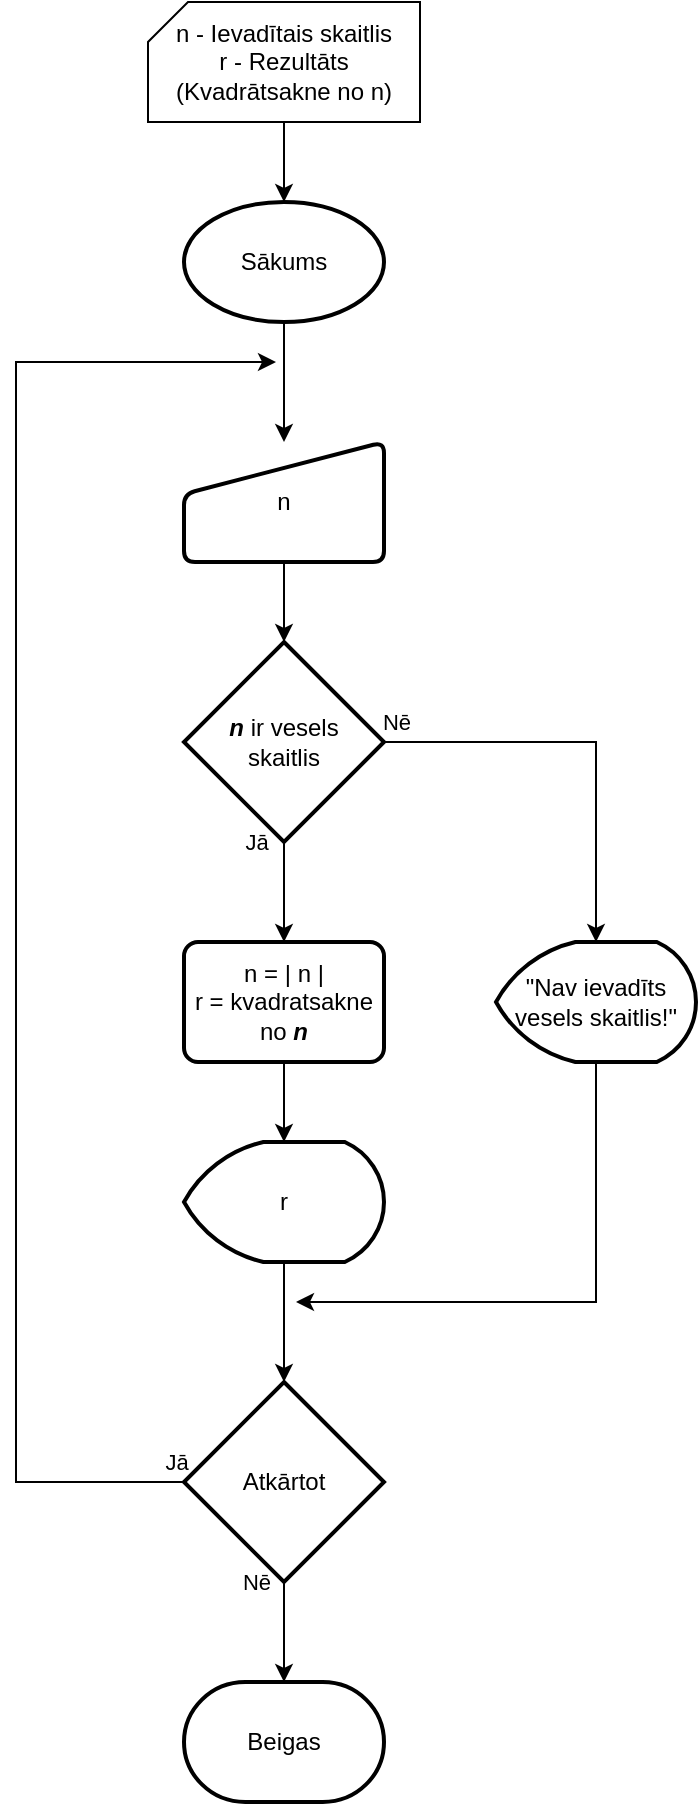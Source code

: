 <mxfile version="22.0.2" type="device">
  <diagram name="Page-1" id="EhfJbnlZHjUxDxyVnIuF">
    <mxGraphModel dx="491" dy="576" grid="1" gridSize="10" guides="1" tooltips="1" connect="1" arrows="1" fold="1" page="1" pageScale="1" pageWidth="827" pageHeight="1169" math="0" shadow="0">
      <root>
        <mxCell id="0" />
        <mxCell id="1" parent="0" />
        <mxCell id="cWrIikLr_glTUy_gl2Zj-1" value="n - Ievadītais skaitlis&lt;br&gt;r - Rezultāts (Kvadrātsakne no n)" style="verticalLabelPosition=middle;verticalAlign=middle;html=1;shape=card;whiteSpace=wrap;size=20;arcSize=12;labelPosition=center;align=center;" vertex="1" parent="1">
          <mxGeometry x="346" y="50" width="136" height="60" as="geometry" />
        </mxCell>
        <mxCell id="cWrIikLr_glTUy_gl2Zj-5" style="edgeStyle=orthogonalEdgeStyle;rounded=0;orthogonalLoop=1;jettySize=auto;html=1;entryX=0.5;entryY=0;entryDx=0;entryDy=0;" edge="1" parent="1" source="cWrIikLr_glTUy_gl2Zj-2" target="cWrIikLr_glTUy_gl2Zj-3">
          <mxGeometry relative="1" as="geometry" />
        </mxCell>
        <mxCell id="cWrIikLr_glTUy_gl2Zj-2" value="Sākums" style="strokeWidth=2;html=1;shape=mxgraph.flowchart.start_1;whiteSpace=wrap;" vertex="1" parent="1">
          <mxGeometry x="364" y="150" width="100" height="60" as="geometry" />
        </mxCell>
        <mxCell id="cWrIikLr_glTUy_gl2Zj-3" value="n" style="html=1;strokeWidth=2;shape=manualInput;whiteSpace=wrap;rounded=1;size=26;arcSize=11;" vertex="1" parent="1">
          <mxGeometry x="364" y="270" width="100" height="60" as="geometry" />
        </mxCell>
        <mxCell id="cWrIikLr_glTUy_gl2Zj-4" style="edgeStyle=orthogonalEdgeStyle;rounded=0;orthogonalLoop=1;jettySize=auto;html=1;entryX=0.5;entryY=0;entryDx=0;entryDy=0;entryPerimeter=0;" edge="1" parent="1" source="cWrIikLr_glTUy_gl2Zj-1" target="cWrIikLr_glTUy_gl2Zj-2">
          <mxGeometry relative="1" as="geometry" />
        </mxCell>
        <mxCell id="cWrIikLr_glTUy_gl2Zj-9" value="Jā" style="edgeStyle=orthogonalEdgeStyle;rounded=0;orthogonalLoop=1;jettySize=auto;html=1;entryX=0.5;entryY=0;entryDx=0;entryDy=0;" edge="1" parent="1" source="cWrIikLr_glTUy_gl2Zj-6" target="cWrIikLr_glTUy_gl2Zj-8">
          <mxGeometry x="-1" y="-14" relative="1" as="geometry">
            <mxPoint as="offset" />
          </mxGeometry>
        </mxCell>
        <mxCell id="cWrIikLr_glTUy_gl2Zj-6" value="&lt;b&gt;&lt;i&gt;n&lt;/i&gt; &lt;/b&gt;ir vesels&lt;br&gt;skaitlis" style="strokeWidth=2;html=1;shape=mxgraph.flowchart.decision;whiteSpace=wrap;" vertex="1" parent="1">
          <mxGeometry x="364" y="370" width="100" height="100" as="geometry" />
        </mxCell>
        <mxCell id="cWrIikLr_glTUy_gl2Zj-7" style="edgeStyle=orthogonalEdgeStyle;rounded=0;orthogonalLoop=1;jettySize=auto;html=1;entryX=0.5;entryY=0;entryDx=0;entryDy=0;entryPerimeter=0;" edge="1" parent="1" source="cWrIikLr_glTUy_gl2Zj-3" target="cWrIikLr_glTUy_gl2Zj-6">
          <mxGeometry relative="1" as="geometry" />
        </mxCell>
        <mxCell id="cWrIikLr_glTUy_gl2Zj-8" value="n = | n |&lt;br&gt;r = kvadratsakne no &lt;b&gt;&lt;i&gt;n&lt;/i&gt;&lt;/b&gt;" style="rounded=1;whiteSpace=wrap;html=1;absoluteArcSize=1;arcSize=14;strokeWidth=2;" vertex="1" parent="1">
          <mxGeometry x="364" y="520" width="100" height="60" as="geometry" />
        </mxCell>
        <mxCell id="cWrIikLr_glTUy_gl2Zj-10" value="r" style="strokeWidth=2;html=1;shape=mxgraph.flowchart.display;whiteSpace=wrap;" vertex="1" parent="1">
          <mxGeometry x="364" y="620" width="100" height="60" as="geometry" />
        </mxCell>
        <mxCell id="cWrIikLr_glTUy_gl2Zj-11" style="edgeStyle=orthogonalEdgeStyle;rounded=0;orthogonalLoop=1;jettySize=auto;html=1;entryX=0.5;entryY=0;entryDx=0;entryDy=0;entryPerimeter=0;" edge="1" parent="1" source="cWrIikLr_glTUy_gl2Zj-8" target="cWrIikLr_glTUy_gl2Zj-10">
          <mxGeometry relative="1" as="geometry" />
        </mxCell>
        <mxCell id="cWrIikLr_glTUy_gl2Zj-15" value="Nē" style="edgeStyle=orthogonalEdgeStyle;rounded=0;orthogonalLoop=1;jettySize=auto;html=1;" edge="1" parent="1" source="cWrIikLr_glTUy_gl2Zj-12" target="cWrIikLr_glTUy_gl2Zj-13">
          <mxGeometry x="-1" y="-14" relative="1" as="geometry">
            <mxPoint as="offset" />
          </mxGeometry>
        </mxCell>
        <mxCell id="cWrIikLr_glTUy_gl2Zj-16" value="Jā" style="edgeStyle=orthogonalEdgeStyle;rounded=0;orthogonalLoop=1;jettySize=auto;html=1;" edge="1" parent="1" source="cWrIikLr_glTUy_gl2Zj-12">
          <mxGeometry x="-0.989" y="-10" relative="1" as="geometry">
            <mxPoint x="410" y="230" as="targetPoint" />
            <Array as="points">
              <mxPoint x="280" y="790" />
              <mxPoint x="280" y="230" />
            </Array>
            <mxPoint as="offset" />
          </mxGeometry>
        </mxCell>
        <mxCell id="cWrIikLr_glTUy_gl2Zj-12" value="Atkārtot" style="strokeWidth=2;html=1;shape=mxgraph.flowchart.decision;whiteSpace=wrap;" vertex="1" parent="1">
          <mxGeometry x="364" y="740" width="100" height="100" as="geometry" />
        </mxCell>
        <mxCell id="cWrIikLr_glTUy_gl2Zj-13" value="Beigas" style="strokeWidth=2;html=1;shape=mxgraph.flowchart.terminator;whiteSpace=wrap;" vertex="1" parent="1">
          <mxGeometry x="364" y="890" width="100" height="60" as="geometry" />
        </mxCell>
        <mxCell id="cWrIikLr_glTUy_gl2Zj-14" style="edgeStyle=orthogonalEdgeStyle;rounded=0;orthogonalLoop=1;jettySize=auto;html=1;entryX=0.5;entryY=0;entryDx=0;entryDy=0;entryPerimeter=0;" edge="1" parent="1" source="cWrIikLr_glTUy_gl2Zj-10" target="cWrIikLr_glTUy_gl2Zj-12">
          <mxGeometry relative="1" as="geometry" />
        </mxCell>
        <mxCell id="cWrIikLr_glTUy_gl2Zj-20" style="edgeStyle=orthogonalEdgeStyle;rounded=0;orthogonalLoop=1;jettySize=auto;html=1;" edge="1" parent="1" source="cWrIikLr_glTUy_gl2Zj-17">
          <mxGeometry relative="1" as="geometry">
            <mxPoint x="420" y="700" as="targetPoint" />
            <Array as="points">
              <mxPoint x="570" y="700" />
            </Array>
          </mxGeometry>
        </mxCell>
        <mxCell id="cWrIikLr_glTUy_gl2Zj-17" value="&quot;Nav ievadīts vesels skaitlis!&quot;" style="strokeWidth=2;html=1;shape=mxgraph.flowchart.display;whiteSpace=wrap;" vertex="1" parent="1">
          <mxGeometry x="520" y="520" width="100" height="60" as="geometry" />
        </mxCell>
        <mxCell id="cWrIikLr_glTUy_gl2Zj-18" value="Nē" style="edgeStyle=orthogonalEdgeStyle;rounded=0;orthogonalLoop=1;jettySize=auto;html=1;entryX=0.5;entryY=0;entryDx=0;entryDy=0;entryPerimeter=0;" edge="1" parent="1" source="cWrIikLr_glTUy_gl2Zj-6" target="cWrIikLr_glTUy_gl2Zj-17">
          <mxGeometry x="-0.942" y="10" relative="1" as="geometry">
            <mxPoint as="offset" />
          </mxGeometry>
        </mxCell>
      </root>
    </mxGraphModel>
  </diagram>
</mxfile>
